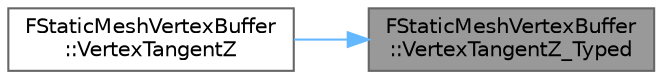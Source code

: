 digraph "FStaticMeshVertexBuffer::VertexTangentZ_Typed"
{
 // INTERACTIVE_SVG=YES
 // LATEX_PDF_SIZE
  bgcolor="transparent";
  edge [fontname=Helvetica,fontsize=10,labelfontname=Helvetica,labelfontsize=10];
  node [fontname=Helvetica,fontsize=10,shape=box,height=0.2,width=0.4];
  rankdir="RL";
  Node1 [id="Node000001",label="FStaticMeshVertexBuffer\l::VertexTangentZ_Typed",height=0.2,width=0.4,color="gray40", fillcolor="grey60", style="filled", fontcolor="black",tooltip=" "];
  Node1 -> Node2 [id="edge1_Node000001_Node000002",dir="back",color="steelblue1",style="solid",tooltip=" "];
  Node2 [id="Node000002",label="FStaticMeshVertexBuffer\l::VertexTangentZ",height=0.2,width=0.4,color="grey40", fillcolor="white", style="filled",URL="$d7/d68/classFStaticMeshVertexBuffer.html#a68abc4529bfabb16351cb42d6c788a15",tooltip=" "];
}
